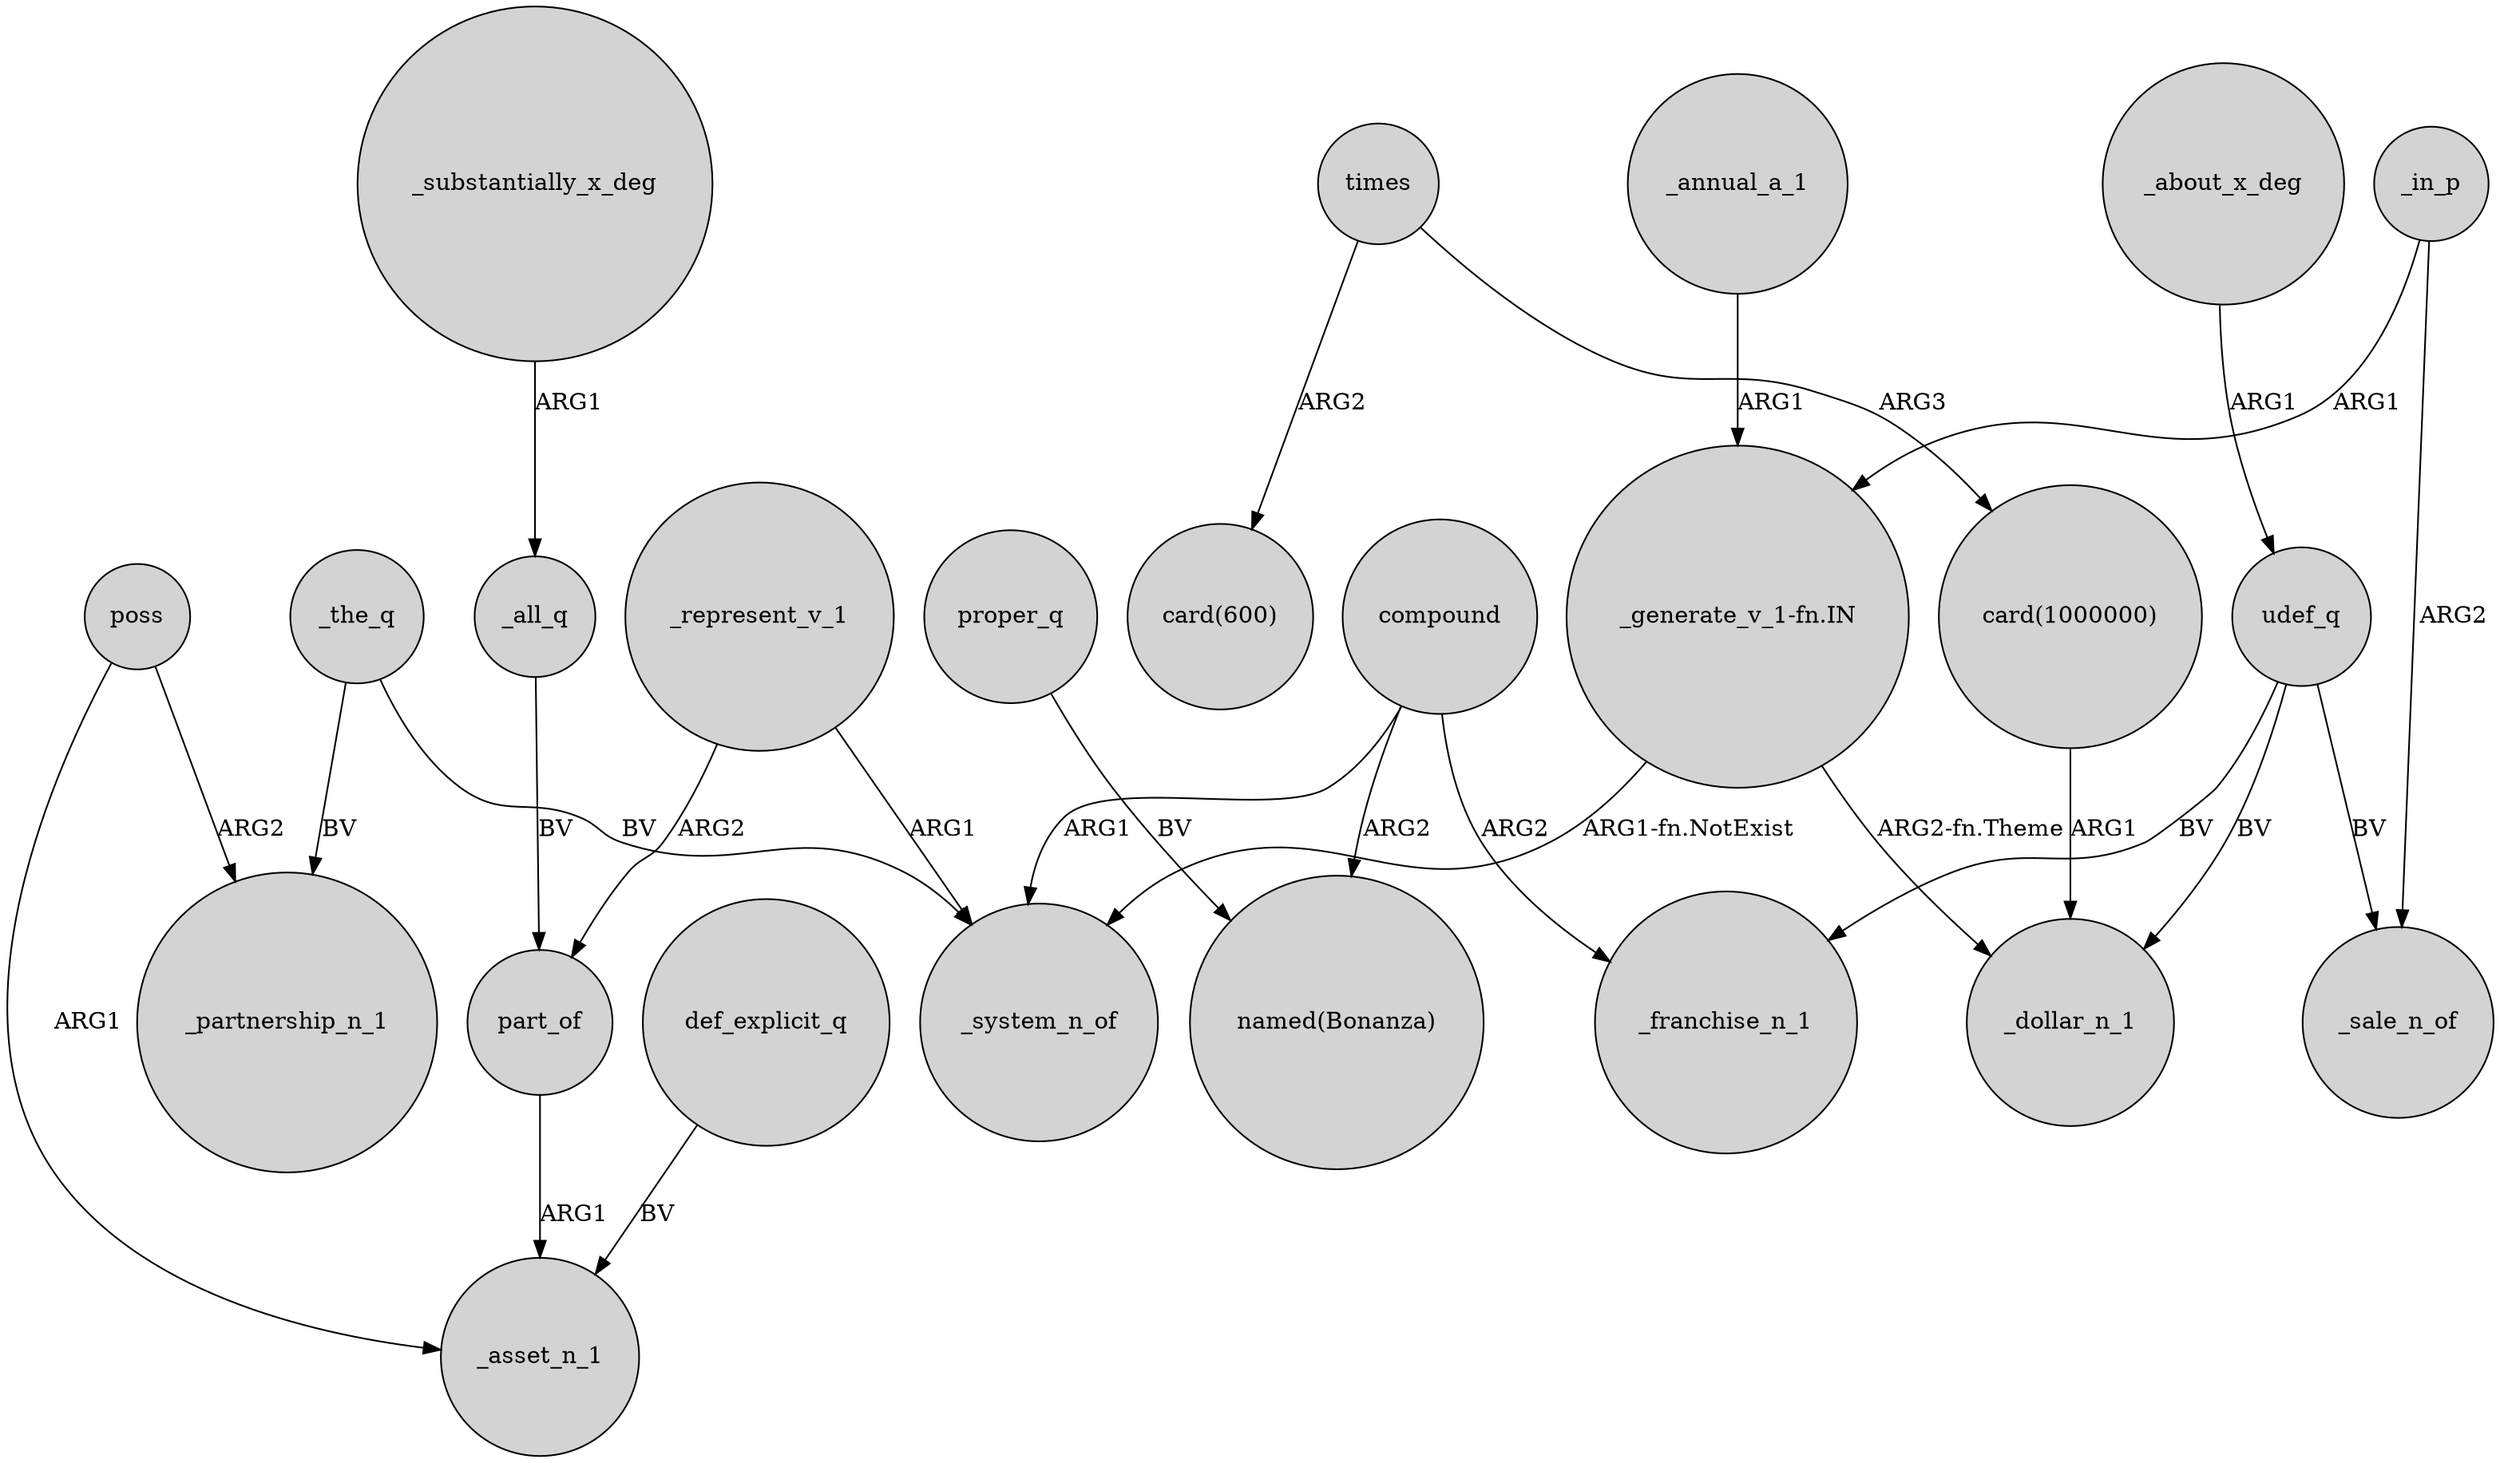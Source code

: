 digraph {
	node [shape=circle style=filled]
	_the_q -> _partnership_n_1 [label=BV]
	poss -> _partnership_n_1 [label=ARG2]
	"card(1000000)" -> _dollar_n_1 [label=ARG1]
	def_explicit_q -> _asset_n_1 [label=BV]
	_all_q -> part_of [label=BV]
	compound -> _franchise_n_1 [label=ARG2]
	compound -> _system_n_of [label=ARG1]
	proper_q -> "named(Bonanza)" [label=BV]
	compound -> "named(Bonanza)" [label=ARG2]
	part_of -> _asset_n_1 [label=ARG1]
	_about_x_deg -> udef_q [label=ARG1]
	_in_p -> _sale_n_of [label=ARG2]
	_represent_v_1 -> _system_n_of [label=ARG1]
	"_generate_v_1-fn.IN" -> _dollar_n_1 [label="ARG2-fn.Theme"]
	udef_q -> _franchise_n_1 [label=BV]
	times -> "card(1000000)" [label=ARG3]
	udef_q -> _sale_n_of [label=BV]
	_substantially_x_deg -> _all_q [label=ARG1]
	"_generate_v_1-fn.IN" -> _system_n_of [label="ARG1-fn.NotExist"]
	_the_q -> _system_n_of [label=BV]
	poss -> _asset_n_1 [label=ARG1]
	_represent_v_1 -> part_of [label=ARG2]
	_in_p -> "_generate_v_1-fn.IN" [label=ARG1]
	_annual_a_1 -> "_generate_v_1-fn.IN" [label=ARG1]
	udef_q -> _dollar_n_1 [label=BV]
	times -> "card(600)" [label=ARG2]
}
